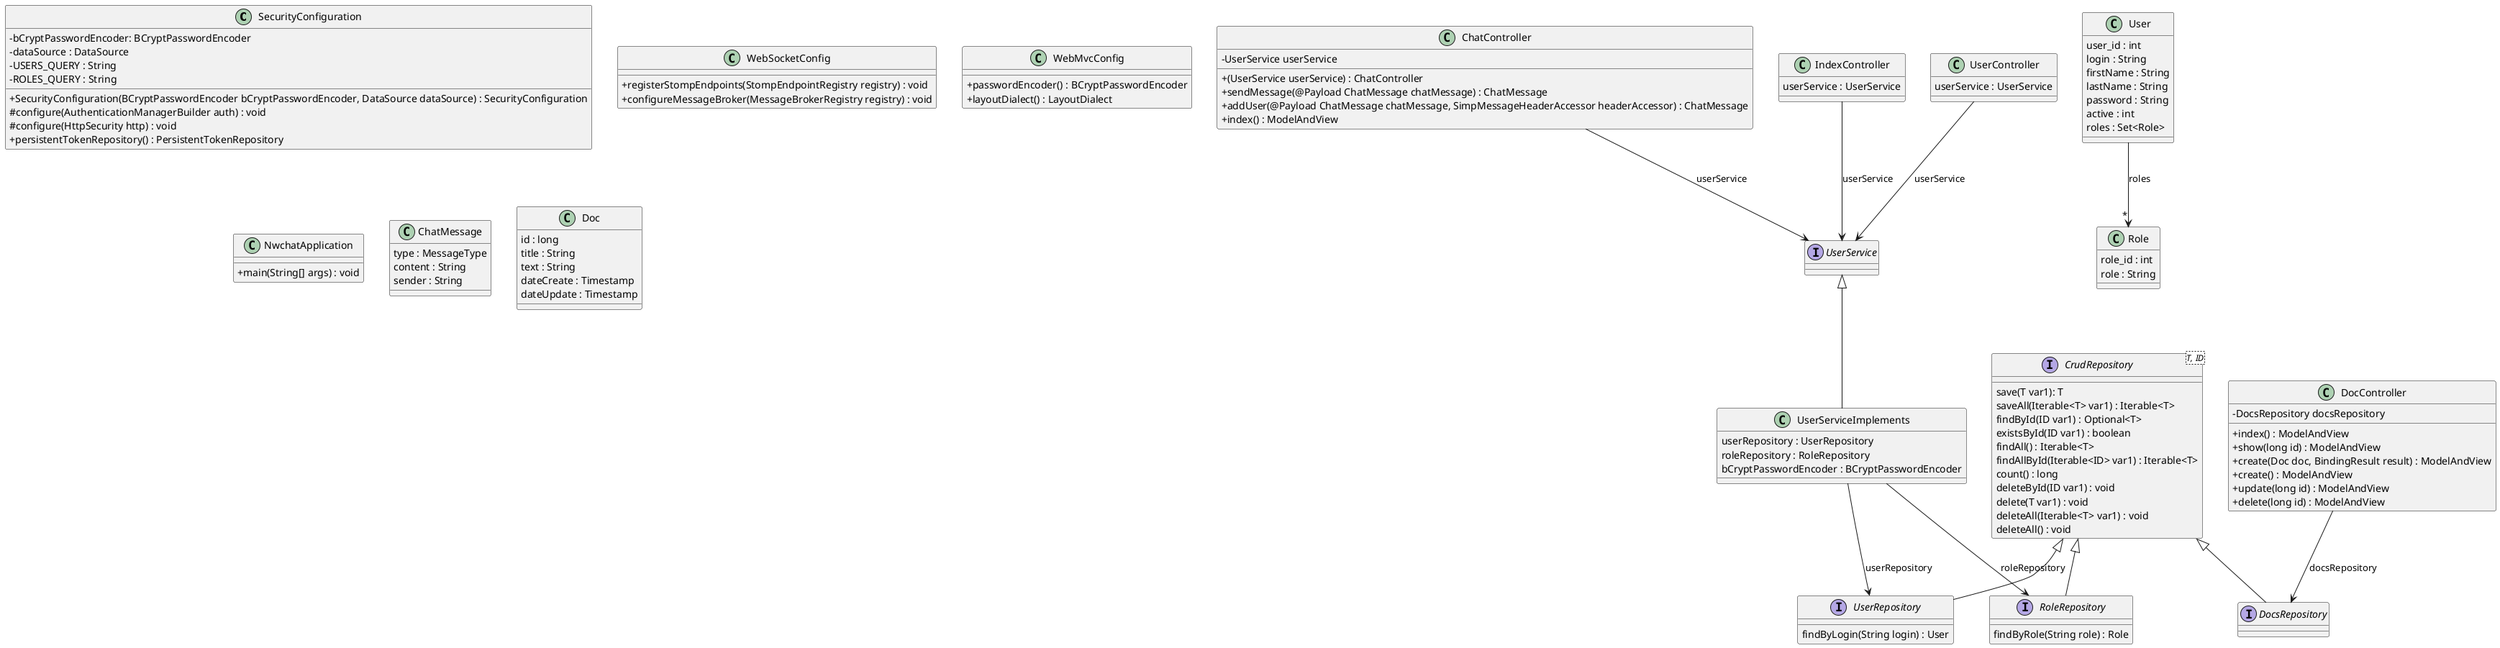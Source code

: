 @startuml
' отключить схематическое отображение public private ...
skinparam classAttributeIconSize 0

'
'
' конфиги
'
'

class SecurityConfiguration{
    -  bCryptPasswordEncoder: BCryptPasswordEncoder
    - dataSource : DataSource
    - USERS_QUERY : String
    - ROLES_QUERY : String
    + SecurityConfiguration(BCryptPasswordEncoder bCryptPasswordEncoder, DataSource dataSource) : SecurityConfiguration
    # configure(AuthenticationManagerBuilder auth) : void
    # configure(HttpSecurity http) : void
    + persistentTokenRepository() : PersistentTokenRepository
}

class WebSocketConfig{
    + registerStompEndpoints(StompEndpointRegistry registry) : void
    + configureMessageBroker(MessageBrokerRegistry registry) : void
}


class WebMvcConfig{
	+ passwordEncoder() : BCryptPasswordEncoder
	+ layoutDialect() : LayoutDialect
}

class NwchatApplication{
    + main(String[] args) : void
}

'
'
' интерфейсы
'
'

interface UserRepository{
    findByLogin(String login) : User
}

interface DocsRepository

interface RoleRepository{
    findByRole(String role) : Role
}


interface UserService

interface CrudRepository <T, ID> {
    save(T var1): T
    saveAll(Iterable<T> var1) : Iterable<T>
    findById(ID var1) : Optional<T>
    existsById(ID var1) : boolean
    findAll() : Iterable<T>
    findAllById(Iterable<ID> var1) : Iterable<T>
    count() : long
    deleteById(ID var1) : void
    delete(T var1) : void
    deleteAll(Iterable<T> var1) : void
    deleteAll() : void
}

'
'
' контроллеры
'
'

class ChatController {
    - UserService userService
	+ (UserService userService) : ChatController
	+ sendMessage(@Payload ChatMessage chatMessage) : ChatMessage
	+ addUser(@Payload ChatMessage chatMessage, SimpMessageHeaderAccessor headerAccessor) : ChatMessage
	+ index() : ModelAndView
}

class "DocController" {
  	- DocsRepository docsRepository
  	+ index() : ModelAndView
  	+ show(long id) : ModelAndView
  	+ create(Doc doc, BindingResult result) : ModelAndView
  	+ create() : ModelAndView
  	+ update(long id) : ModelAndView
  	+ delete(long id) : ModelAndView

}

class "IndexController" {
  userService : UserService
}

class "UserController" {
  userService : UserService
}








class "Role" {
  role_id : int
  role : String
}

class "ChatMessage" {
  type : MessageType
  content : String
  sender : String
}

class "Doc" {
  id : long
  title : String
  text : String
  dateCreate : Timestamp
  dateUpdate : Timestamp
}

class "User" {
  user_id : int
  login : String
  firstName : String
  lastName : String
  password : String
  active : int
  roles : Set<Role>
}

class "UserServiceImplements" {
  userRepository : UserRepository
  roleRepository : RoleRepository
  bCryptPasswordEncoder : BCryptPasswordEncoder
}

'
'
' связи между интерфейсами
'
'

CrudRepository <|-- UserRepository
CrudRepository <|-- DocsRepository
CrudRepository <|-- RoleRepository


"UserService" <|-- "UserServiceImplements"
"ChatController" --> "UserService" : userService
"DocController" --> "DocsRepository" : docsRepository
"IndexController" --> "UserService" : userService
"UserController" --> "UserService" : userService
"User" --> "*" "Role" : roles
"UserServiceImplements" --> "UserRepository" : userRepository
"UserServiceImplements" --> "RoleRepository" : roleRepository

@enduml